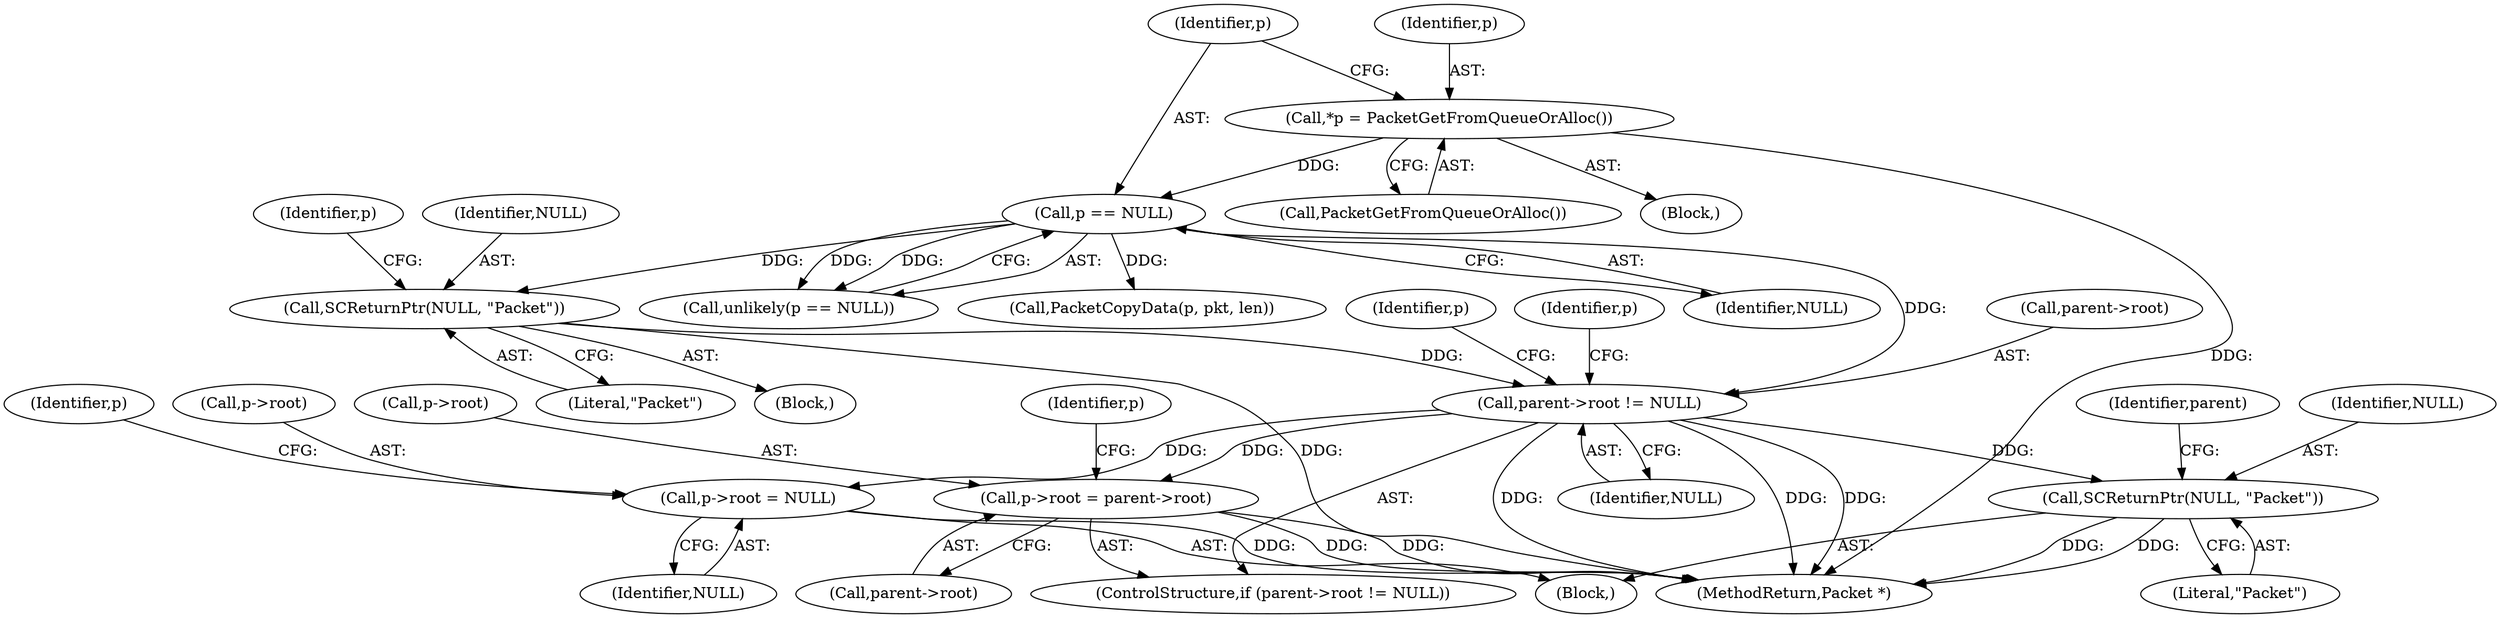 digraph "0_suricata_11f3659f64a4e42e90cb3c09fcef66894205aefe_2@pointer" {
"1000180" [label="(Call,parent->root != NULL)"];
"1000129" [label="(Call,SCReturnPtr(NULL, \"Packet\"))"];
"1000125" [label="(Call,p == NULL)"];
"1000120" [label="(Call,*p = PacketGetFromQueueOrAlloc())"];
"1000185" [label="(Call,p->root = parent->root)"];
"1000230" [label="(Call,p->root = NULL)"];
"1000240" [label="(Call,SCReturnPtr(NULL, \"Packet\"))"];
"1000189" [label="(Call,parent->root)"];
"1000127" [label="(Identifier,NULL)"];
"1000179" [label="(ControlStructure,if (parent->root != NULL))"];
"1000234" [label="(Identifier,NULL)"];
"1000185" [label="(Call,p->root = parent->root)"];
"1000122" [label="(Call,PacketGetFromQueueOrAlloc())"];
"1000180" [label="(Call,parent->root != NULL)"];
"1000230" [label="(Call,p->root = NULL)"];
"1000231" [label="(Call,p->root)"];
"1000240" [label="(Call,SCReturnPtr(NULL, \"Packet\"))"];
"1000124" [label="(Call,unlikely(p == NULL))"];
"1000195" [label="(Identifier,p)"];
"1000116" [label="(Block,)"];
"1000244" [label="(Identifier,parent)"];
"1000236" [label="(Identifier,p)"];
"1000241" [label="(Identifier,NULL)"];
"1000133" [label="(Identifier,p)"];
"1000199" [label="(Identifier,p)"];
"1000131" [label="(Literal,\"Packet\")"];
"1000126" [label="(Identifier,p)"];
"1000130" [label="(Identifier,NULL)"];
"1000242" [label="(Literal,\"Packet\")"];
"1000128" [label="(Block,)"];
"1000132" [label="(Call,PacketCopyData(p, pkt, len))"];
"1000187" [label="(Identifier,p)"];
"1000252" [label="(MethodReturn,Packet *)"];
"1000129" [label="(Call,SCReturnPtr(NULL, \"Packet\"))"];
"1000227" [label="(Block,)"];
"1000125" [label="(Call,p == NULL)"];
"1000181" [label="(Call,parent->root)"];
"1000120" [label="(Call,*p = PacketGetFromQueueOrAlloc())"];
"1000121" [label="(Identifier,p)"];
"1000184" [label="(Identifier,NULL)"];
"1000186" [label="(Call,p->root)"];
"1000180" -> "1000179"  [label="AST: "];
"1000180" -> "1000184"  [label="CFG: "];
"1000181" -> "1000180"  [label="AST: "];
"1000184" -> "1000180"  [label="AST: "];
"1000187" -> "1000180"  [label="CFG: "];
"1000195" -> "1000180"  [label="CFG: "];
"1000180" -> "1000252"  [label="DDG: "];
"1000180" -> "1000252"  [label="DDG: "];
"1000180" -> "1000252"  [label="DDG: "];
"1000129" -> "1000180"  [label="DDG: "];
"1000125" -> "1000180"  [label="DDG: "];
"1000180" -> "1000185"  [label="DDG: "];
"1000180" -> "1000230"  [label="DDG: "];
"1000180" -> "1000240"  [label="DDG: "];
"1000129" -> "1000128"  [label="AST: "];
"1000129" -> "1000131"  [label="CFG: "];
"1000130" -> "1000129"  [label="AST: "];
"1000131" -> "1000129"  [label="AST: "];
"1000133" -> "1000129"  [label="CFG: "];
"1000129" -> "1000252"  [label="DDG: "];
"1000125" -> "1000129"  [label="DDG: "];
"1000125" -> "1000124"  [label="AST: "];
"1000125" -> "1000127"  [label="CFG: "];
"1000126" -> "1000125"  [label="AST: "];
"1000127" -> "1000125"  [label="AST: "];
"1000124" -> "1000125"  [label="CFG: "];
"1000125" -> "1000124"  [label="DDG: "];
"1000125" -> "1000124"  [label="DDG: "];
"1000120" -> "1000125"  [label="DDG: "];
"1000125" -> "1000132"  [label="DDG: "];
"1000120" -> "1000116"  [label="AST: "];
"1000120" -> "1000122"  [label="CFG: "];
"1000121" -> "1000120"  [label="AST: "];
"1000122" -> "1000120"  [label="AST: "];
"1000126" -> "1000120"  [label="CFG: "];
"1000120" -> "1000252"  [label="DDG: "];
"1000185" -> "1000179"  [label="AST: "];
"1000185" -> "1000189"  [label="CFG: "];
"1000186" -> "1000185"  [label="AST: "];
"1000189" -> "1000185"  [label="AST: "];
"1000199" -> "1000185"  [label="CFG: "];
"1000185" -> "1000252"  [label="DDG: "];
"1000185" -> "1000252"  [label="DDG: "];
"1000230" -> "1000227"  [label="AST: "];
"1000230" -> "1000234"  [label="CFG: "];
"1000231" -> "1000230"  [label="AST: "];
"1000234" -> "1000230"  [label="AST: "];
"1000236" -> "1000230"  [label="CFG: "];
"1000230" -> "1000252"  [label="DDG: "];
"1000240" -> "1000227"  [label="AST: "];
"1000240" -> "1000242"  [label="CFG: "];
"1000241" -> "1000240"  [label="AST: "];
"1000242" -> "1000240"  [label="AST: "];
"1000244" -> "1000240"  [label="CFG: "];
"1000240" -> "1000252"  [label="DDG: "];
"1000240" -> "1000252"  [label="DDG: "];
}
